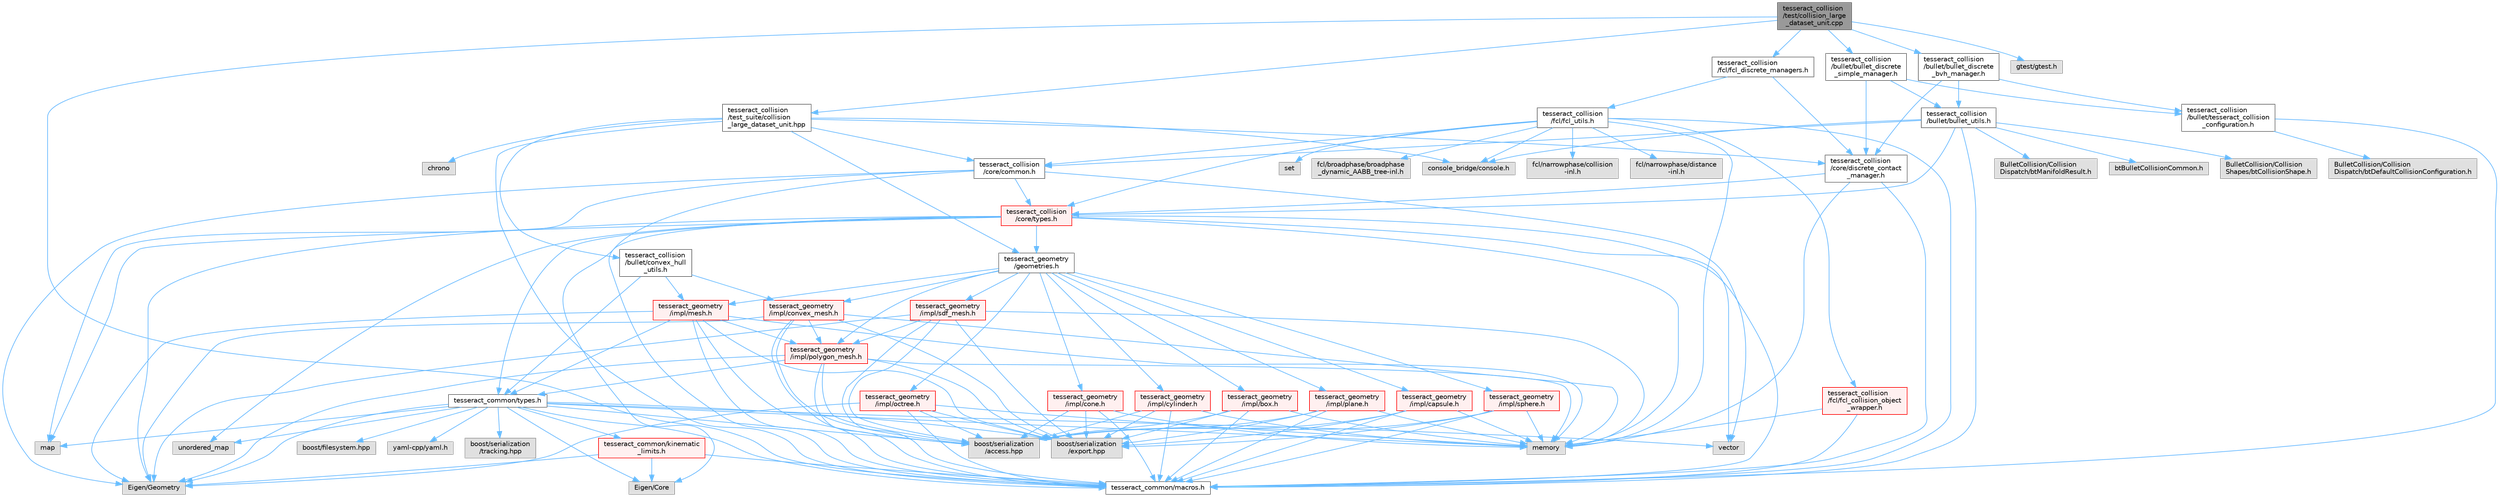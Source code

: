 digraph "tesseract_collision/test/collision_large_dataset_unit.cpp"
{
 // LATEX_PDF_SIZE
  bgcolor="transparent";
  edge [fontname=Helvetica,fontsize=10,labelfontname=Helvetica,labelfontsize=10];
  node [fontname=Helvetica,fontsize=10,shape=box,height=0.2,width=0.4];
  Node1 [label="tesseract_collision\l/test/collision_large\l_dataset_unit.cpp",height=0.2,width=0.4,color="gray40", fillcolor="grey60", style="filled", fontcolor="black",tooltip=" "];
  Node1 -> Node2 [color="steelblue1",style="solid"];
  Node2 [label="tesseract_common/macros.h",height=0.2,width=0.4,color="grey40", fillcolor="white", style="filled",URL="$de/d3c/macros_8h.html",tooltip="Common Tesseract Macros."];
  Node1 -> Node3 [color="steelblue1",style="solid"];
  Node3 [label="gtest/gtest.h",height=0.2,width=0.4,color="grey60", fillcolor="#E0E0E0", style="filled",tooltip=" "];
  Node1 -> Node4 [color="steelblue1",style="solid"];
  Node4 [label="tesseract_collision\l/test_suite/collision\l_large_dataset_unit.hpp",height=0.2,width=0.4,color="grey40", fillcolor="white", style="filled",URL="$d7/d23/collision__large__dataset__unit_8hpp.html",tooltip=" "];
  Node4 -> Node2 [color="steelblue1",style="solid"];
  Node4 -> Node5 [color="steelblue1",style="solid"];
  Node5 [label="console_bridge/console.h",height=0.2,width=0.4,color="grey60", fillcolor="#E0E0E0", style="filled",tooltip=" "];
  Node4 -> Node6 [color="steelblue1",style="solid"];
  Node6 [label="chrono",height=0.2,width=0.4,color="grey60", fillcolor="#E0E0E0", style="filled",tooltip=" "];
  Node4 -> Node7 [color="steelblue1",style="solid"];
  Node7 [label="tesseract_collision\l/bullet/convex_hull\l_utils.h",height=0.2,width=0.4,color="grey40", fillcolor="white", style="filled",URL="$d0/d01/convex__hull__utils_8h.html",tooltip="This is a collection of common methods."];
  Node7 -> Node8 [color="steelblue1",style="solid"];
  Node8 [label="tesseract_common/types.h",height=0.2,width=0.4,color="grey40", fillcolor="white", style="filled",URL="$dd/ddb/tesseract__common_2include_2tesseract__common_2types_8h.html",tooltip="Common Tesseract Types."];
  Node8 -> Node2 [color="steelblue1",style="solid"];
  Node8 -> Node9 [color="steelblue1",style="solid"];
  Node9 [label="boost/serialization\l/access.hpp",height=0.2,width=0.4,color="grey60", fillcolor="#E0E0E0", style="filled",tooltip=" "];
  Node8 -> Node10 [color="steelblue1",style="solid"];
  Node10 [label="Eigen/Core",height=0.2,width=0.4,color="grey60", fillcolor="#E0E0E0", style="filled",tooltip=" "];
  Node8 -> Node11 [color="steelblue1",style="solid"];
  Node11 [label="Eigen/Geometry",height=0.2,width=0.4,color="grey60", fillcolor="#E0E0E0", style="filled",tooltip=" "];
  Node8 -> Node12 [color="steelblue1",style="solid"];
  Node12 [label="vector",height=0.2,width=0.4,color="grey60", fillcolor="#E0E0E0", style="filled",tooltip=" "];
  Node8 -> Node13 [color="steelblue1",style="solid"];
  Node13 [label="memory",height=0.2,width=0.4,color="grey60", fillcolor="#E0E0E0", style="filled",tooltip=" "];
  Node8 -> Node14 [color="steelblue1",style="solid"];
  Node14 [label="map",height=0.2,width=0.4,color="grey60", fillcolor="#E0E0E0", style="filled",tooltip=" "];
  Node8 -> Node15 [color="steelblue1",style="solid"];
  Node15 [label="unordered_map",height=0.2,width=0.4,color="grey60", fillcolor="#E0E0E0", style="filled",tooltip=" "];
  Node8 -> Node16 [color="steelblue1",style="solid"];
  Node16 [label="boost/filesystem.hpp",height=0.2,width=0.4,color="grey60", fillcolor="#E0E0E0", style="filled",tooltip=" "];
  Node8 -> Node17 [color="steelblue1",style="solid"];
  Node17 [label="yaml-cpp/yaml.h",height=0.2,width=0.4,color="grey60", fillcolor="#E0E0E0", style="filled",tooltip=" "];
  Node8 -> Node18 [color="steelblue1",style="solid"];
  Node18 [label="tesseract_common/kinematic\l_limits.h",height=0.2,width=0.4,color="red", fillcolor="#FFF0F0", style="filled",URL="$d9/dc2/kinematic__limits_8h.html",tooltip="Common Tesseract Kinematic Limits and Related Utility Functions."];
  Node18 -> Node2 [color="steelblue1",style="solid"];
  Node18 -> Node10 [color="steelblue1",style="solid"];
  Node18 -> Node11 [color="steelblue1",style="solid"];
  Node8 -> Node20 [color="steelblue1",style="solid"];
  Node20 [label="boost/serialization\l/export.hpp",height=0.2,width=0.4,color="grey60", fillcolor="#E0E0E0", style="filled",tooltip=" "];
  Node8 -> Node21 [color="steelblue1",style="solid"];
  Node21 [label="boost/serialization\l/tracking.hpp",height=0.2,width=0.4,color="grey60", fillcolor="#E0E0E0", style="filled",tooltip=" "];
  Node7 -> Node22 [color="steelblue1",style="solid"];
  Node22 [label="tesseract_geometry\l/impl/mesh.h",height=0.2,width=0.4,color="red", fillcolor="#FFF0F0", style="filled",URL="$d5/d93/tesseract__geometry_2include_2tesseract__geometry_2impl_2mesh_8h.html",tooltip="Tesseract Mesh Geometry."];
  Node22 -> Node2 [color="steelblue1",style="solid"];
  Node22 -> Node9 [color="steelblue1",style="solid"];
  Node22 -> Node20 [color="steelblue1",style="solid"];
  Node22 -> Node11 [color="steelblue1",style="solid"];
  Node22 -> Node13 [color="steelblue1",style="solid"];
  Node22 -> Node8 [color="steelblue1",style="solid"];
  Node22 -> Node28 [color="steelblue1",style="solid"];
  Node28 [label="tesseract_geometry\l/impl/polygon_mesh.h",height=0.2,width=0.4,color="red", fillcolor="#FFF0F0", style="filled",URL="$d2/deb/polygon__mesh_8h.html",tooltip="Tesseract Polygon Mesh Geometry."];
  Node28 -> Node2 [color="steelblue1",style="solid"];
  Node28 -> Node9 [color="steelblue1",style="solid"];
  Node28 -> Node20 [color="steelblue1",style="solid"];
  Node28 -> Node11 [color="steelblue1",style="solid"];
  Node28 -> Node13 [color="steelblue1",style="solid"];
  Node28 -> Node8 [color="steelblue1",style="solid"];
  Node7 -> Node39 [color="steelblue1",style="solid"];
  Node39 [label="tesseract_geometry\l/impl/convex_mesh.h",height=0.2,width=0.4,color="red", fillcolor="#FFF0F0", style="filled",URL="$de/dd2/tesseract__geometry_2include_2tesseract__geometry_2impl_2convex__mesh_8h.html",tooltip="Tesseract Convex Mesh Geometry."];
  Node39 -> Node2 [color="steelblue1",style="solid"];
  Node39 -> Node9 [color="steelblue1",style="solid"];
  Node39 -> Node20 [color="steelblue1",style="solid"];
  Node39 -> Node11 [color="steelblue1",style="solid"];
  Node39 -> Node13 [color="steelblue1",style="solid"];
  Node39 -> Node28 [color="steelblue1",style="solid"];
  Node4 -> Node40 [color="steelblue1",style="solid"];
  Node40 [label="tesseract_collision\l/core/discrete_contact\l_manager.h",height=0.2,width=0.4,color="grey40", fillcolor="white", style="filled",URL="$db/d35/discrete__contact__manager_8h.html",tooltip="This is the discrete contact manager base class."];
  Node40 -> Node2 [color="steelblue1",style="solid"];
  Node40 -> Node13 [color="steelblue1",style="solid"];
  Node40 -> Node41 [color="steelblue1",style="solid"];
  Node41 [label="tesseract_collision\l/core/types.h",height=0.2,width=0.4,color="red", fillcolor="#FFF0F0", style="filled",URL="$d3/db3/tesseract__collision_2core_2include_2tesseract__collision_2core_2types_8h.html",tooltip="Tesseracts Collision Common Types."];
  Node41 -> Node2 [color="steelblue1",style="solid"];
  Node41 -> Node10 [color="steelblue1",style="solid"];
  Node41 -> Node11 [color="steelblue1",style="solid"];
  Node41 -> Node12 [color="steelblue1",style="solid"];
  Node41 -> Node13 [color="steelblue1",style="solid"];
  Node41 -> Node14 [color="steelblue1",style="solid"];
  Node41 -> Node15 [color="steelblue1",style="solid"];
  Node41 -> Node43 [color="steelblue1",style="solid"];
  Node43 [label="tesseract_geometry\l/geometries.h",height=0.2,width=0.4,color="grey40", fillcolor="white", style="filled",URL="$d4/ddb/geometries_8h.html",tooltip="Tesseract Geometries."];
  Node43 -> Node44 [color="steelblue1",style="solid"];
  Node44 [label="tesseract_geometry\l/impl/box.h",height=0.2,width=0.4,color="red", fillcolor="#FFF0F0", style="filled",URL="$df/d9e/tesseract__geometry_2include_2tesseract__geometry_2impl_2box_8h.html",tooltip="Tesseract Box Geometry."];
  Node44 -> Node2 [color="steelblue1",style="solid"];
  Node44 -> Node9 [color="steelblue1",style="solid"];
  Node44 -> Node20 [color="steelblue1",style="solid"];
  Node44 -> Node13 [color="steelblue1",style="solid"];
  Node43 -> Node45 [color="steelblue1",style="solid"];
  Node45 [label="tesseract_geometry\l/impl/capsule.h",height=0.2,width=0.4,color="red", fillcolor="#FFF0F0", style="filled",URL="$d8/d2b/tesseract__geometry_2include_2tesseract__geometry_2impl_2capsule_8h.html",tooltip="Tesseract Capsule Geometry."];
  Node45 -> Node2 [color="steelblue1",style="solid"];
  Node45 -> Node9 [color="steelblue1",style="solid"];
  Node45 -> Node20 [color="steelblue1",style="solid"];
  Node45 -> Node13 [color="steelblue1",style="solid"];
  Node43 -> Node46 [color="steelblue1",style="solid"];
  Node46 [label="tesseract_geometry\l/impl/cone.h",height=0.2,width=0.4,color="red", fillcolor="#FFF0F0", style="filled",URL="$dc/df2/tesseract__geometry_2include_2tesseract__geometry_2impl_2cone_8h.html",tooltip="Tesseract Cone Geometry."];
  Node46 -> Node2 [color="steelblue1",style="solid"];
  Node46 -> Node9 [color="steelblue1",style="solid"];
  Node46 -> Node20 [color="steelblue1",style="solid"];
  Node46 -> Node13 [color="steelblue1",style="solid"];
  Node43 -> Node39 [color="steelblue1",style="solid"];
  Node43 -> Node47 [color="steelblue1",style="solid"];
  Node47 [label="tesseract_geometry\l/impl/cylinder.h",height=0.2,width=0.4,color="red", fillcolor="#FFF0F0", style="filled",URL="$d8/d3b/tesseract__geometry_2include_2tesseract__geometry_2impl_2cylinder_8h.html",tooltip="Tesseract Cylinder Geometry."];
  Node47 -> Node2 [color="steelblue1",style="solid"];
  Node47 -> Node9 [color="steelblue1",style="solid"];
  Node47 -> Node20 [color="steelblue1",style="solid"];
  Node47 -> Node13 [color="steelblue1",style="solid"];
  Node43 -> Node22 [color="steelblue1",style="solid"];
  Node43 -> Node48 [color="steelblue1",style="solid"];
  Node48 [label="tesseract_geometry\l/impl/octree.h",height=0.2,width=0.4,color="red", fillcolor="#FFF0F0", style="filled",URL="$df/d5e/tesseract__geometry_2include_2tesseract__geometry_2impl_2octree_8h.html",tooltip="Tesseract Octree Geometry."];
  Node48 -> Node2 [color="steelblue1",style="solid"];
  Node48 -> Node9 [color="steelblue1",style="solid"];
  Node48 -> Node20 [color="steelblue1",style="solid"];
  Node48 -> Node11 [color="steelblue1",style="solid"];
  Node48 -> Node13 [color="steelblue1",style="solid"];
  Node43 -> Node50 [color="steelblue1",style="solid"];
  Node50 [label="tesseract_geometry\l/impl/plane.h",height=0.2,width=0.4,color="red", fillcolor="#FFF0F0", style="filled",URL="$db/d8b/plane_8h.html",tooltip="Tesseract Plane Geometry."];
  Node50 -> Node2 [color="steelblue1",style="solid"];
  Node50 -> Node9 [color="steelblue1",style="solid"];
  Node50 -> Node20 [color="steelblue1",style="solid"];
  Node50 -> Node13 [color="steelblue1",style="solid"];
  Node43 -> Node28 [color="steelblue1",style="solid"];
  Node43 -> Node51 [color="steelblue1",style="solid"];
  Node51 [label="tesseract_geometry\l/impl/sdf_mesh.h",height=0.2,width=0.4,color="red", fillcolor="#FFF0F0", style="filled",URL="$d2/d17/tesseract__geometry_2include_2tesseract__geometry_2impl_2sdf__mesh_8h.html",tooltip="Tesseract SDF Mesh Geometry."];
  Node51 -> Node2 [color="steelblue1",style="solid"];
  Node51 -> Node9 [color="steelblue1",style="solid"];
  Node51 -> Node20 [color="steelblue1",style="solid"];
  Node51 -> Node11 [color="steelblue1",style="solid"];
  Node51 -> Node13 [color="steelblue1",style="solid"];
  Node51 -> Node28 [color="steelblue1",style="solid"];
  Node43 -> Node52 [color="steelblue1",style="solid"];
  Node52 [label="tesseract_geometry\l/impl/sphere.h",height=0.2,width=0.4,color="red", fillcolor="#FFF0F0", style="filled",URL="$d8/db6/tesseract__geometry_2include_2tesseract__geometry_2impl_2sphere_8h.html",tooltip="Tesseract Sphere Geometry."];
  Node52 -> Node2 [color="steelblue1",style="solid"];
  Node52 -> Node9 [color="steelblue1",style="solid"];
  Node52 -> Node20 [color="steelblue1",style="solid"];
  Node52 -> Node13 [color="steelblue1",style="solid"];
  Node41 -> Node8 [color="steelblue1",style="solid"];
  Node4 -> Node62 [color="steelblue1",style="solid"];
  Node62 [label="tesseract_collision\l/core/common.h",height=0.2,width=0.4,color="grey40", fillcolor="white", style="filled",URL="$dc/d54/common_8h.html",tooltip="This is a collection of common methods."];
  Node62 -> Node2 [color="steelblue1",style="solid"];
  Node62 -> Node14 [color="steelblue1",style="solid"];
  Node62 -> Node12 [color="steelblue1",style="solid"];
  Node62 -> Node11 [color="steelblue1",style="solid"];
  Node62 -> Node41 [color="steelblue1",style="solid"];
  Node4 -> Node43 [color="steelblue1",style="solid"];
  Node1 -> Node63 [color="steelblue1",style="solid"];
  Node63 [label="tesseract_collision\l/bullet/bullet_discrete\l_simple_manager.h",height=0.2,width=0.4,color="grey40", fillcolor="white", style="filled",URL="$d3/dd2/bullet__discrete__simple__manager_8h.html",tooltip="Tesseract ROS Bullet discrete simple collision manager."];
  Node63 -> Node64 [color="steelblue1",style="solid"];
  Node64 [label="tesseract_collision\l/bullet/bullet_utils.h",height=0.2,width=0.4,color="grey40", fillcolor="white", style="filled",URL="$d6/d91/bullet__utils_8h.html",tooltip="Tesseract ROS Bullet environment utility function."];
  Node64 -> Node2 [color="steelblue1",style="solid"];
  Node64 -> Node65 [color="steelblue1",style="solid"];
  Node65 [label="BulletCollision/Collision\lShapes/btCollisionShape.h",height=0.2,width=0.4,color="grey60", fillcolor="#E0E0E0", style="filled",tooltip=" "];
  Node64 -> Node66 [color="steelblue1",style="solid"];
  Node66 [label="BulletCollision/Collision\lDispatch/btManifoldResult.h",height=0.2,width=0.4,color="grey60", fillcolor="#E0E0E0", style="filled",tooltip=" "];
  Node64 -> Node67 [color="steelblue1",style="solid"];
  Node67 [label="btBulletCollisionCommon.h",height=0.2,width=0.4,color="grey60", fillcolor="#E0E0E0", style="filled",tooltip=" "];
  Node64 -> Node5 [color="steelblue1",style="solid"];
  Node64 -> Node41 [color="steelblue1",style="solid"];
  Node64 -> Node62 [color="steelblue1",style="solid"];
  Node63 -> Node40 [color="steelblue1",style="solid"];
  Node63 -> Node68 [color="steelblue1",style="solid"];
  Node68 [label="tesseract_collision\l/bullet/tesseract_collision\l_configuration.h",height=0.2,width=0.4,color="grey40", fillcolor="white", style="filled",URL="$d0/d96/tesseract__collision__configuration_8h.html",tooltip="Modified bullet collision configuration."];
  Node68 -> Node2 [color="steelblue1",style="solid"];
  Node68 -> Node69 [color="steelblue1",style="solid"];
  Node69 [label="BulletCollision/Collision\lDispatch/btDefaultCollisionConfiguration.h",height=0.2,width=0.4,color="grey60", fillcolor="#E0E0E0", style="filled",tooltip=" "];
  Node1 -> Node70 [color="steelblue1",style="solid"];
  Node70 [label="tesseract_collision\l/bullet/bullet_discrete\l_bvh_manager.h",height=0.2,width=0.4,color="grey40", fillcolor="white", style="filled",URL="$df/d19/bullet__discrete__bvh__manager_8h.html",tooltip="Tesseract ROS Bullet discrete BVH collision manager."];
  Node70 -> Node64 [color="steelblue1",style="solid"];
  Node70 -> Node40 [color="steelblue1",style="solid"];
  Node70 -> Node68 [color="steelblue1",style="solid"];
  Node1 -> Node71 [color="steelblue1",style="solid"];
  Node71 [label="tesseract_collision\l/fcl/fcl_discrete_managers.h",height=0.2,width=0.4,color="grey40", fillcolor="white", style="filled",URL="$dc/d8d/fcl__discrete__managers_8h.html",tooltip="Tesseract ROS FCL contact checker implementation."];
  Node71 -> Node40 [color="steelblue1",style="solid"];
  Node71 -> Node72 [color="steelblue1",style="solid"];
  Node72 [label="tesseract_collision\l/fcl/fcl_utils.h",height=0.2,width=0.4,color="grey40", fillcolor="white", style="filled",URL="$d2/dde/fcl__utils_8h.html",tooltip="Tesseract ROS FCL Utility Functions."];
  Node72 -> Node2 [color="steelblue1",style="solid"];
  Node72 -> Node73 [color="steelblue1",style="solid"];
  Node73 [label="fcl/broadphase/broadphase\l_dynamic_AABB_tree-inl.h",height=0.2,width=0.4,color="grey60", fillcolor="#E0E0E0", style="filled",tooltip=" "];
  Node72 -> Node74 [color="steelblue1",style="solid"];
  Node74 [label="fcl/narrowphase/collision\l-inl.h",height=0.2,width=0.4,color="grey60", fillcolor="#E0E0E0", style="filled",tooltip=" "];
  Node72 -> Node75 [color="steelblue1",style="solid"];
  Node75 [label="fcl/narrowphase/distance\l-inl.h",height=0.2,width=0.4,color="grey60", fillcolor="#E0E0E0", style="filled",tooltip=" "];
  Node72 -> Node13 [color="steelblue1",style="solid"];
  Node72 -> Node76 [color="steelblue1",style="solid"];
  Node76 [label="set",height=0.2,width=0.4,color="grey60", fillcolor="#E0E0E0", style="filled",tooltip=" "];
  Node72 -> Node5 [color="steelblue1",style="solid"];
  Node72 -> Node41 [color="steelblue1",style="solid"];
  Node72 -> Node62 [color="steelblue1",style="solid"];
  Node72 -> Node77 [color="steelblue1",style="solid"];
  Node77 [label="tesseract_collision\l/fcl/fcl_collision_object\l_wrapper.h",height=0.2,width=0.4,color="red", fillcolor="#FFF0F0", style="filled",URL="$d9/d9f/fcl__collision__object__wrapper_8h.html",tooltip="Collision Object Wrapper to modify AABB with contact distance threshold."];
  Node77 -> Node2 [color="steelblue1",style="solid"];
  Node77 -> Node13 [color="steelblue1",style="solid"];
}
